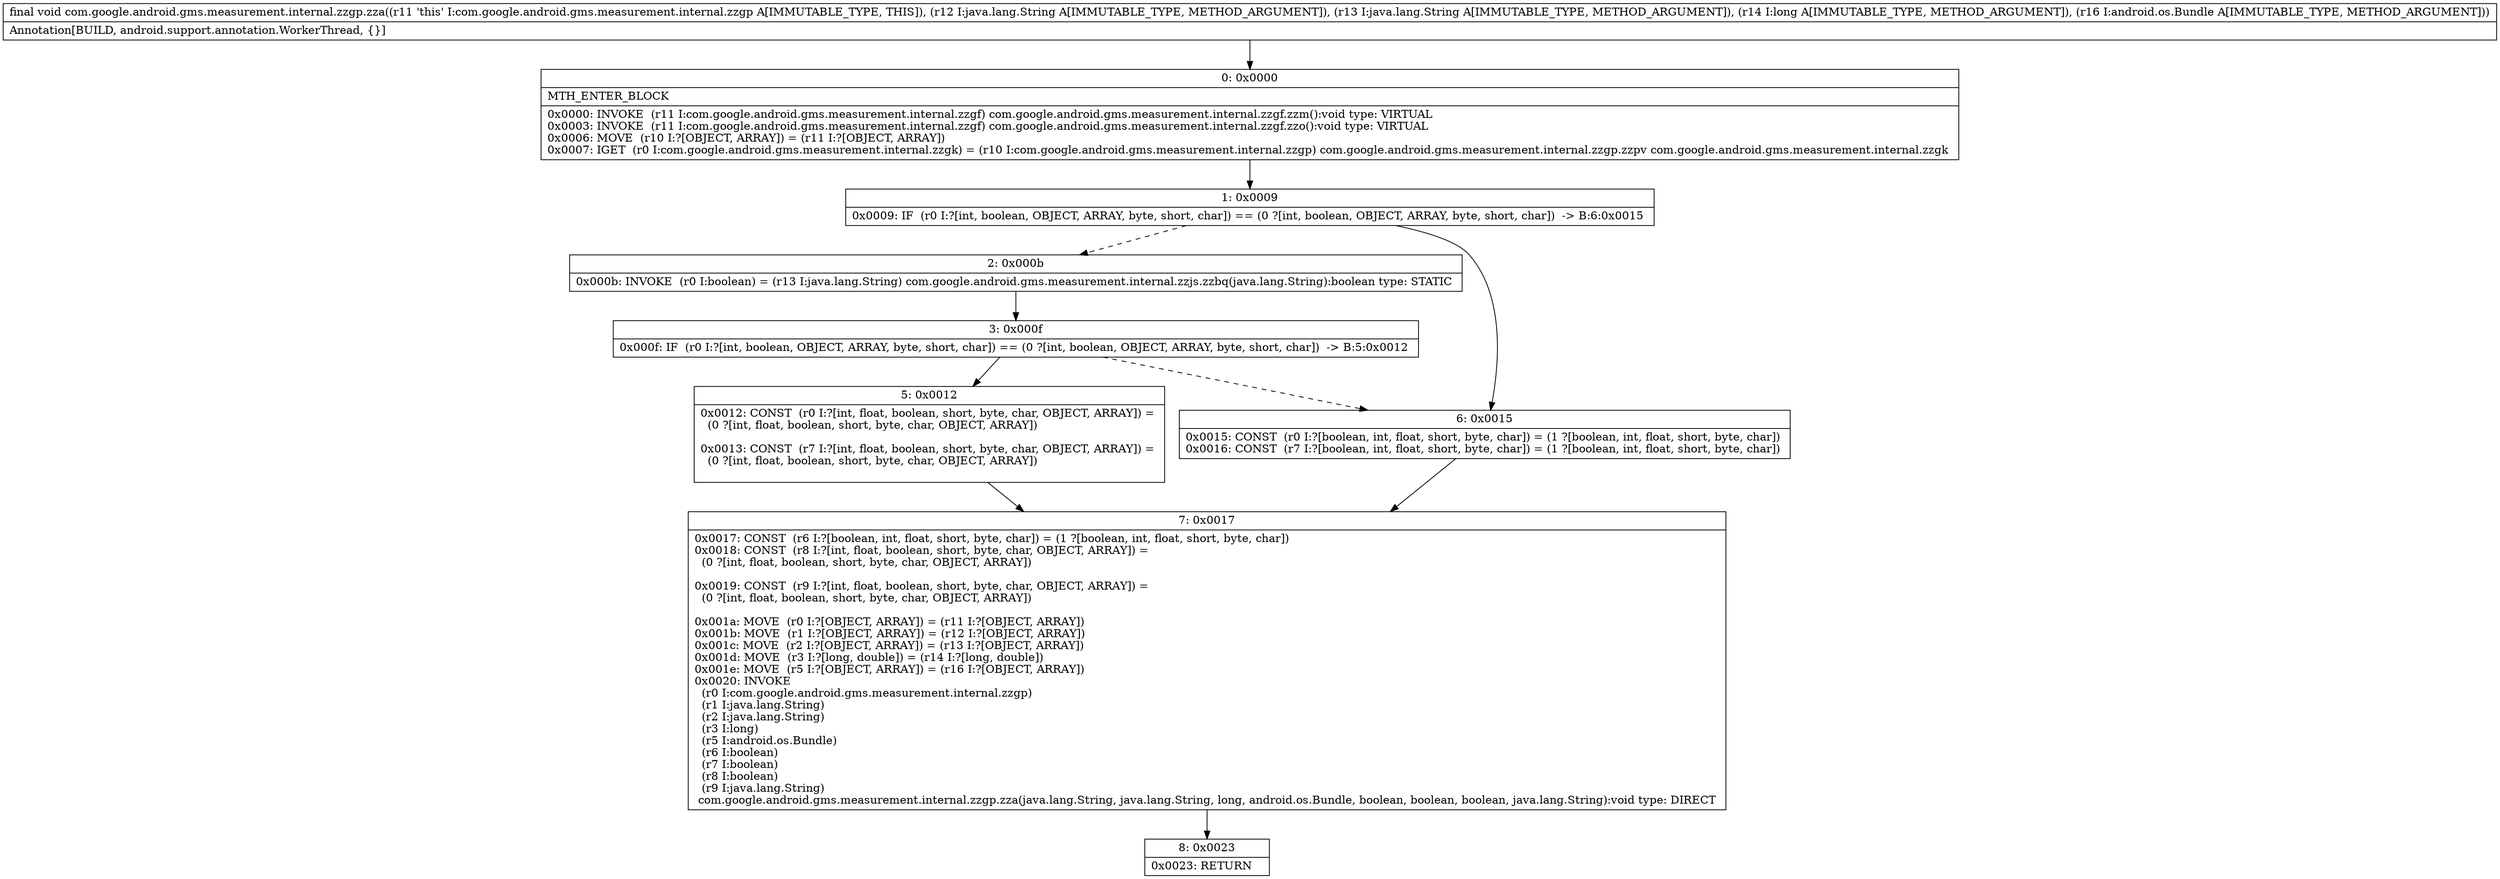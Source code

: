 digraph "CFG forcom.google.android.gms.measurement.internal.zzgp.zza(Ljava\/lang\/String;Ljava\/lang\/String;JLandroid\/os\/Bundle;)V" {
Node_0 [shape=record,label="{0\:\ 0x0000|MTH_ENTER_BLOCK\l|0x0000: INVOKE  (r11 I:com.google.android.gms.measurement.internal.zzgf) com.google.android.gms.measurement.internal.zzgf.zzm():void type: VIRTUAL \l0x0003: INVOKE  (r11 I:com.google.android.gms.measurement.internal.zzgf) com.google.android.gms.measurement.internal.zzgf.zzo():void type: VIRTUAL \l0x0006: MOVE  (r10 I:?[OBJECT, ARRAY]) = (r11 I:?[OBJECT, ARRAY]) \l0x0007: IGET  (r0 I:com.google.android.gms.measurement.internal.zzgk) = (r10 I:com.google.android.gms.measurement.internal.zzgp) com.google.android.gms.measurement.internal.zzgp.zzpv com.google.android.gms.measurement.internal.zzgk \l}"];
Node_1 [shape=record,label="{1\:\ 0x0009|0x0009: IF  (r0 I:?[int, boolean, OBJECT, ARRAY, byte, short, char]) == (0 ?[int, boolean, OBJECT, ARRAY, byte, short, char])  \-\> B:6:0x0015 \l}"];
Node_2 [shape=record,label="{2\:\ 0x000b|0x000b: INVOKE  (r0 I:boolean) = (r13 I:java.lang.String) com.google.android.gms.measurement.internal.zzjs.zzbq(java.lang.String):boolean type: STATIC \l}"];
Node_3 [shape=record,label="{3\:\ 0x000f|0x000f: IF  (r0 I:?[int, boolean, OBJECT, ARRAY, byte, short, char]) == (0 ?[int, boolean, OBJECT, ARRAY, byte, short, char])  \-\> B:5:0x0012 \l}"];
Node_5 [shape=record,label="{5\:\ 0x0012|0x0012: CONST  (r0 I:?[int, float, boolean, short, byte, char, OBJECT, ARRAY]) = \l  (0 ?[int, float, boolean, short, byte, char, OBJECT, ARRAY])\l \l0x0013: CONST  (r7 I:?[int, float, boolean, short, byte, char, OBJECT, ARRAY]) = \l  (0 ?[int, float, boolean, short, byte, char, OBJECT, ARRAY])\l \l}"];
Node_6 [shape=record,label="{6\:\ 0x0015|0x0015: CONST  (r0 I:?[boolean, int, float, short, byte, char]) = (1 ?[boolean, int, float, short, byte, char]) \l0x0016: CONST  (r7 I:?[boolean, int, float, short, byte, char]) = (1 ?[boolean, int, float, short, byte, char]) \l}"];
Node_7 [shape=record,label="{7\:\ 0x0017|0x0017: CONST  (r6 I:?[boolean, int, float, short, byte, char]) = (1 ?[boolean, int, float, short, byte, char]) \l0x0018: CONST  (r8 I:?[int, float, boolean, short, byte, char, OBJECT, ARRAY]) = \l  (0 ?[int, float, boolean, short, byte, char, OBJECT, ARRAY])\l \l0x0019: CONST  (r9 I:?[int, float, boolean, short, byte, char, OBJECT, ARRAY]) = \l  (0 ?[int, float, boolean, short, byte, char, OBJECT, ARRAY])\l \l0x001a: MOVE  (r0 I:?[OBJECT, ARRAY]) = (r11 I:?[OBJECT, ARRAY]) \l0x001b: MOVE  (r1 I:?[OBJECT, ARRAY]) = (r12 I:?[OBJECT, ARRAY]) \l0x001c: MOVE  (r2 I:?[OBJECT, ARRAY]) = (r13 I:?[OBJECT, ARRAY]) \l0x001d: MOVE  (r3 I:?[long, double]) = (r14 I:?[long, double]) \l0x001e: MOVE  (r5 I:?[OBJECT, ARRAY]) = (r16 I:?[OBJECT, ARRAY]) \l0x0020: INVOKE  \l  (r0 I:com.google.android.gms.measurement.internal.zzgp)\l  (r1 I:java.lang.String)\l  (r2 I:java.lang.String)\l  (r3 I:long)\l  (r5 I:android.os.Bundle)\l  (r6 I:boolean)\l  (r7 I:boolean)\l  (r8 I:boolean)\l  (r9 I:java.lang.String)\l com.google.android.gms.measurement.internal.zzgp.zza(java.lang.String, java.lang.String, long, android.os.Bundle, boolean, boolean, boolean, java.lang.String):void type: DIRECT \l}"];
Node_8 [shape=record,label="{8\:\ 0x0023|0x0023: RETURN   \l}"];
MethodNode[shape=record,label="{final void com.google.android.gms.measurement.internal.zzgp.zza((r11 'this' I:com.google.android.gms.measurement.internal.zzgp A[IMMUTABLE_TYPE, THIS]), (r12 I:java.lang.String A[IMMUTABLE_TYPE, METHOD_ARGUMENT]), (r13 I:java.lang.String A[IMMUTABLE_TYPE, METHOD_ARGUMENT]), (r14 I:long A[IMMUTABLE_TYPE, METHOD_ARGUMENT]), (r16 I:android.os.Bundle A[IMMUTABLE_TYPE, METHOD_ARGUMENT]))  | Annotation[BUILD, android.support.annotation.WorkerThread, \{\}]\l}"];
MethodNode -> Node_0;
Node_0 -> Node_1;
Node_1 -> Node_2[style=dashed];
Node_1 -> Node_6;
Node_2 -> Node_3;
Node_3 -> Node_5;
Node_3 -> Node_6[style=dashed];
Node_5 -> Node_7;
Node_6 -> Node_7;
Node_7 -> Node_8;
}

